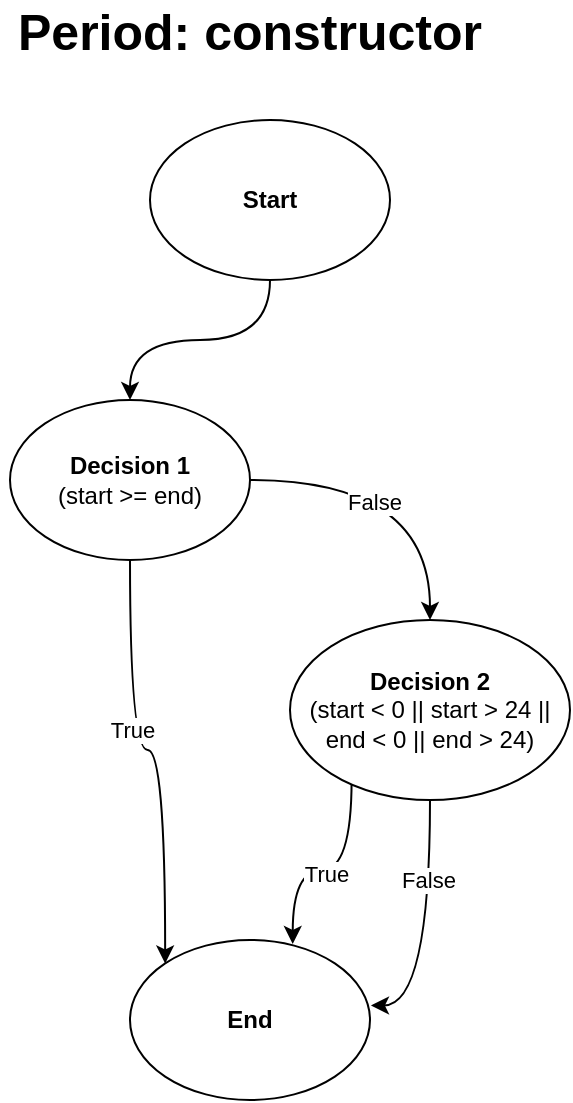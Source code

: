 <mxfile version="22.0.3" type="device" pages="4">
  <diagram name="Period: constructor" id="JqE4Yt3Uj_uFVst_-04f">
    <mxGraphModel dx="613" dy="731" grid="1" gridSize="10" guides="1" tooltips="1" connect="1" arrows="1" fold="1" page="1" pageScale="1" pageWidth="850" pageHeight="1100" math="0" shadow="0">
      <root>
        <mxCell id="0" />
        <mxCell id="1" parent="0" />
        <mxCell id="9vN9cJiVTRaPTbLdlTlj-5" style="edgeStyle=orthogonalEdgeStyle;rounded=0;orthogonalLoop=1;jettySize=auto;html=1;curved=1;" edge="1" parent="1" source="9vN9cJiVTRaPTbLdlTlj-1" target="9vN9cJiVTRaPTbLdlTlj-4">
          <mxGeometry relative="1" as="geometry" />
        </mxCell>
        <mxCell id="9vN9cJiVTRaPTbLdlTlj-1" value="Start" style="ellipse;whiteSpace=wrap;html=1;fontStyle=1" vertex="1" parent="1">
          <mxGeometry x="145" y="110" width="120" height="80" as="geometry" />
        </mxCell>
        <mxCell id="9vN9cJiVTRaPTbLdlTlj-2" value="End" style="ellipse;whiteSpace=wrap;html=1;fontStyle=1" vertex="1" parent="1">
          <mxGeometry x="135" y="520" width="120" height="80" as="geometry" />
        </mxCell>
        <mxCell id="9vN9cJiVTRaPTbLdlTlj-10" style="edgeStyle=orthogonalEdgeStyle;rounded=0;orthogonalLoop=1;jettySize=auto;html=1;curved=1;entryX=0.678;entryY=0.025;entryDx=0;entryDy=0;exitX=0.22;exitY=0.889;exitDx=0;exitDy=0;exitPerimeter=0;entryPerimeter=0;" edge="1" parent="1" source="9vN9cJiVTRaPTbLdlTlj-3" target="9vN9cJiVTRaPTbLdlTlj-2">
          <mxGeometry relative="1" as="geometry" />
        </mxCell>
        <mxCell id="9vN9cJiVTRaPTbLdlTlj-11" value="True" style="edgeLabel;html=1;align=center;verticalAlign=middle;resizable=0;points=[];" vertex="1" connectable="0" parent="9vN9cJiVTRaPTbLdlTlj-10">
          <mxGeometry x="0.049" y="2" relative="1" as="geometry">
            <mxPoint as="offset" />
          </mxGeometry>
        </mxCell>
        <mxCell id="9vN9cJiVTRaPTbLdlTlj-12" style="edgeStyle=orthogonalEdgeStyle;rounded=0;orthogonalLoop=1;jettySize=auto;html=1;curved=1;entryX=1.004;entryY=0.409;entryDx=0;entryDy=0;entryPerimeter=0;" edge="1" parent="1" source="9vN9cJiVTRaPTbLdlTlj-3" target="9vN9cJiVTRaPTbLdlTlj-2">
          <mxGeometry relative="1" as="geometry" />
        </mxCell>
        <mxCell id="9vN9cJiVTRaPTbLdlTlj-13" value="False" style="edgeLabel;html=1;align=center;verticalAlign=middle;resizable=0;points=[];" vertex="1" connectable="0" parent="9vN9cJiVTRaPTbLdlTlj-12">
          <mxGeometry x="-0.398" y="-1" relative="1" as="geometry">
            <mxPoint as="offset" />
          </mxGeometry>
        </mxCell>
        <mxCell id="9vN9cJiVTRaPTbLdlTlj-3" value="&lt;b&gt;Decision 2&lt;/b&gt;&lt;br&gt;(start &amp;lt; 0 || start &amp;gt; 24 || end &amp;lt; 0 || end &amp;gt; 24)" style="ellipse;whiteSpace=wrap;html=1;" vertex="1" parent="1">
          <mxGeometry x="215" y="360" width="140" height="90" as="geometry" />
        </mxCell>
        <mxCell id="9vN9cJiVTRaPTbLdlTlj-6" style="edgeStyle=orthogonalEdgeStyle;rounded=0;orthogonalLoop=1;jettySize=auto;html=1;curved=1;entryX=0;entryY=0;entryDx=0;entryDy=0;" edge="1" parent="1" source="9vN9cJiVTRaPTbLdlTlj-4" target="9vN9cJiVTRaPTbLdlTlj-2">
          <mxGeometry relative="1" as="geometry" />
        </mxCell>
        <mxCell id="9vN9cJiVTRaPTbLdlTlj-7" value="True" style="edgeLabel;html=1;align=center;verticalAlign=middle;resizable=0;points=[];" vertex="1" connectable="0" parent="9vN9cJiVTRaPTbLdlTlj-6">
          <mxGeometry x="-0.131" y="10" relative="1" as="geometry">
            <mxPoint as="offset" />
          </mxGeometry>
        </mxCell>
        <mxCell id="9vN9cJiVTRaPTbLdlTlj-8" style="edgeStyle=orthogonalEdgeStyle;rounded=0;orthogonalLoop=1;jettySize=auto;html=1;curved=1;" edge="1" parent="1" source="9vN9cJiVTRaPTbLdlTlj-4" target="9vN9cJiVTRaPTbLdlTlj-3">
          <mxGeometry relative="1" as="geometry" />
        </mxCell>
        <mxCell id="9vN9cJiVTRaPTbLdlTlj-9" value="False" style="edgeLabel;html=1;align=center;verticalAlign=middle;resizable=0;points=[];" vertex="1" connectable="0" parent="9vN9cJiVTRaPTbLdlTlj-8">
          <mxGeometry x="-0.225" y="-11" relative="1" as="geometry">
            <mxPoint as="offset" />
          </mxGeometry>
        </mxCell>
        <mxCell id="9vN9cJiVTRaPTbLdlTlj-4" value="&lt;b&gt;Decision 1&lt;/b&gt;&lt;br&gt;(start &amp;gt;= end)" style="ellipse;whiteSpace=wrap;html=1;" vertex="1" parent="1">
          <mxGeometry x="75" y="250" width="120" height="80" as="geometry" />
        </mxCell>
        <mxCell id="Q__zagMGsA6EbYFuw_X4-1" value="Period: constructor" style="text;html=1;strokeColor=none;fillColor=none;align=center;verticalAlign=middle;whiteSpace=wrap;rounded=0;fontSize=25;fontStyle=1" vertex="1" parent="1">
          <mxGeometry x="70" y="50" width="250" height="30" as="geometry" />
        </mxCell>
      </root>
    </mxGraphModel>
  </diagram>
  <diagram id="OIdcrSmrVcLNZQQPN3UA" name="Period: occurences">
    <mxGraphModel dx="521" dy="621" grid="1" gridSize="10" guides="1" tooltips="1" connect="1" arrows="1" fold="1" page="1" pageScale="1" pageWidth="850" pageHeight="1100" math="0" shadow="0">
      <root>
        <mxCell id="0" />
        <mxCell id="1" parent="0" />
        <mxCell id="tq1C0R_frqtJ42qWqYFl-1" value="Period: occurences" style="text;html=1;strokeColor=none;fillColor=none;align=center;verticalAlign=middle;whiteSpace=wrap;rounded=0;fontSize=25;fontStyle=1" vertex="1" parent="1">
          <mxGeometry x="70" y="50" width="250" height="30" as="geometry" />
        </mxCell>
        <mxCell id="OV5LdJF6z3Akjw_O5A7V-3" style="edgeStyle=orthogonalEdgeStyle;rounded=0;orthogonalLoop=1;jettySize=auto;html=1;curved=1;" edge="1" parent="1" source="P63AyYWqeyZi-zrVw_4Z-1" target="OV5LdJF6z3Akjw_O5A7V-1">
          <mxGeometry relative="1" as="geometry" />
        </mxCell>
        <mxCell id="P63AyYWqeyZi-zrVw_4Z-1" value="Start" style="ellipse;whiteSpace=wrap;html=1;fontStyle=1" vertex="1" parent="1">
          <mxGeometry x="145" y="110" width="120" height="80" as="geometry" />
        </mxCell>
        <mxCell id="P63AyYWqeyZi-zrVw_4Z-2" value="End" style="ellipse;whiteSpace=wrap;html=1;fontStyle=1" vertex="1" parent="1">
          <mxGeometry x="160" y="470" width="120" height="80" as="geometry" />
        </mxCell>
        <mxCell id="OV5LdJF6z3Akjw_O5A7V-4" style="edgeStyle=orthogonalEdgeStyle;rounded=0;orthogonalLoop=1;jettySize=auto;html=1;curved=1;entryX=0;entryY=0;entryDx=0;entryDy=0;" edge="1" parent="1" source="OV5LdJF6z3Akjw_O5A7V-1" target="P63AyYWqeyZi-zrVw_4Z-2">
          <mxGeometry relative="1" as="geometry" />
        </mxCell>
        <mxCell id="OV5LdJF6z3Akjw_O5A7V-5" value="False" style="edgeLabel;html=1;align=center;verticalAlign=middle;resizable=0;points=[];" vertex="1" connectable="0" parent="OV5LdJF6z3Akjw_O5A7V-4">
          <mxGeometry x="-0.28" y="8" relative="1" as="geometry">
            <mxPoint as="offset" />
          </mxGeometry>
        </mxCell>
        <mxCell id="OV5LdJF6z3Akjw_O5A7V-6" style="edgeStyle=orthogonalEdgeStyle;rounded=0;orthogonalLoop=1;jettySize=auto;html=1;curved=1;entryX=0.5;entryY=0;entryDx=0;entryDy=0;" edge="1" parent="1" source="OV5LdJF6z3Akjw_O5A7V-1" target="OV5LdJF6z3Akjw_O5A7V-2">
          <mxGeometry relative="1" as="geometry" />
        </mxCell>
        <mxCell id="OV5LdJF6z3Akjw_O5A7V-7" value="True" style="edgeLabel;html=1;align=center;verticalAlign=middle;resizable=0;points=[];" vertex="1" connectable="0" parent="OV5LdJF6z3Akjw_O5A7V-6">
          <mxGeometry x="-0.146" y="-5" relative="1" as="geometry">
            <mxPoint as="offset" />
          </mxGeometry>
        </mxCell>
        <mxCell id="OV5LdJF6z3Akjw_O5A7V-1" value="&lt;b&gt;Decision 1&lt;/b&gt;&lt;br&gt;(start &amp;gt;= end)" style="ellipse;whiteSpace=wrap;html=1;" vertex="1" parent="1">
          <mxGeometry x="70" y="240" width="120" height="80" as="geometry" />
        </mxCell>
        <mxCell id="OV5LdJF6z3Akjw_O5A7V-8" style="edgeStyle=orthogonalEdgeStyle;rounded=0;orthogonalLoop=1;jettySize=auto;html=1;curved=1;entryX=0.947;entryY=0.75;entryDx=0;entryDy=0;entryPerimeter=0;" edge="1" parent="1" source="OV5LdJF6z3Akjw_O5A7V-2" target="OV5LdJF6z3Akjw_O5A7V-1">
          <mxGeometry relative="1" as="geometry" />
        </mxCell>
        <mxCell id="OV5LdJF6z3Akjw_O5A7V-9" value="True" style="edgeLabel;html=1;align=center;verticalAlign=middle;resizable=0;points=[];" vertex="1" connectable="0" parent="OV5LdJF6z3Akjw_O5A7V-8">
          <mxGeometry x="-0.012" y="5" relative="1" as="geometry">
            <mxPoint as="offset" />
          </mxGeometry>
        </mxCell>
        <mxCell id="OV5LdJF6z3Akjw_O5A7V-10" style="edgeStyle=orthogonalEdgeStyle;rounded=0;orthogonalLoop=1;jettySize=auto;html=1;curved=1;entryX=0.687;entryY=0.98;entryDx=0;entryDy=0;entryPerimeter=0;exitX=0.287;exitY=1.01;exitDx=0;exitDy=0;exitPerimeter=0;" edge="1" parent="1" source="OV5LdJF6z3Akjw_O5A7V-2" target="OV5LdJF6z3Akjw_O5A7V-1">
          <mxGeometry relative="1" as="geometry" />
        </mxCell>
        <mxCell id="OV5LdJF6z3Akjw_O5A7V-11" value="False" style="edgeLabel;html=1;align=center;verticalAlign=middle;resizable=0;points=[];" vertex="1" connectable="0" parent="OV5LdJF6z3Akjw_O5A7V-10">
          <mxGeometry x="-0.009" y="-3" relative="1" as="geometry">
            <mxPoint as="offset" />
          </mxGeometry>
        </mxCell>
        <mxCell id="OV5LdJF6z3Akjw_O5A7V-2" value="&lt;b&gt;Decision 2&lt;/b&gt;&lt;br&gt;(hour &amp;gt;= startHour &amp;amp;&amp;amp; hour &amp;lt; endHour)" style="ellipse;whiteSpace=wrap;html=1;" vertex="1" parent="1">
          <mxGeometry x="250" y="310" width="120" height="80" as="geometry" />
        </mxCell>
      </root>
    </mxGraphModel>
  </diagram>
  <diagram id="OQZELRho-fl2d4gh-Xub" name="Rate: constructor">
    <mxGraphModel dx="2625" dy="1573" grid="1" gridSize="10" guides="1" tooltips="1" connect="1" arrows="1" fold="1" page="1" pageScale="1" pageWidth="850" pageHeight="1100" math="0" shadow="0">
      <root>
        <mxCell id="0" />
        <mxCell id="1" parent="0" />
        <mxCell id="1VLJzk10NSOusk_o35or-1" value="Rate: constructor" style="text;html=1;strokeColor=none;fillColor=none;align=center;verticalAlign=middle;whiteSpace=wrap;rounded=0;fontSize=25;fontStyle=1" vertex="1" parent="1">
          <mxGeometry x="70" y="50" width="250" height="30" as="geometry" />
        </mxCell>
        <mxCell id="ZeTgGeQSSzEG1QSBDHpS-7" style="edgeStyle=orthogonalEdgeStyle;rounded=0;orthogonalLoop=1;jettySize=auto;html=1;curved=1;" edge="1" parent="1" source="Q6TAytKmU47UmTYcHgOf-1" target="ZeTgGeQSSzEG1QSBDHpS-1">
          <mxGeometry relative="1" as="geometry" />
        </mxCell>
        <mxCell id="Q6TAytKmU47UmTYcHgOf-1" value="Start" style="ellipse;whiteSpace=wrap;html=1;fontStyle=1" vertex="1" parent="1">
          <mxGeometry x="145" y="100" width="120" height="80" as="geometry" />
        </mxCell>
        <mxCell id="Q6TAytKmU47UmTYcHgOf-2" value="End" style="ellipse;whiteSpace=wrap;html=1;fontStyle=1" vertex="1" parent="1">
          <mxGeometry x="135" y="950" width="120" height="80" as="geometry" />
        </mxCell>
        <mxCell id="ZeTgGeQSSzEG1QSBDHpS-8" style="edgeStyle=orthogonalEdgeStyle;rounded=0;orthogonalLoop=1;jettySize=auto;html=1;" edge="1" parent="1" source="ZeTgGeQSSzEG1QSBDHpS-1" target="ZeTgGeQSSzEG1QSBDHpS-2">
          <mxGeometry relative="1" as="geometry" />
        </mxCell>
        <mxCell id="VtqGXiDnVc68d_yJNUOe-2" value="False" style="edgeLabel;html=1;align=center;verticalAlign=middle;resizable=0;points=[];" vertex="1" connectable="0" parent="ZeTgGeQSSzEG1QSBDHpS-8">
          <mxGeometry x="-0.047" y="-2" relative="1" as="geometry">
            <mxPoint x="2" as="offset" />
          </mxGeometry>
        </mxCell>
        <mxCell id="VtqGXiDnVc68d_yJNUOe-3" style="edgeStyle=orthogonalEdgeStyle;rounded=0;orthogonalLoop=1;jettySize=auto;html=1;curved=1;" edge="1" parent="1" source="ZeTgGeQSSzEG1QSBDHpS-1" target="Q6TAytKmU47UmTYcHgOf-2">
          <mxGeometry relative="1" as="geometry">
            <mxPoint x="250.0" y="260.029" as="sourcePoint" />
            <mxPoint x="263.4" y="962.24" as="targetPoint" />
            <Array as="points">
              <mxPoint x="310" y="260" />
              <mxPoint x="310" y="962" />
            </Array>
          </mxGeometry>
        </mxCell>
        <mxCell id="VtqGXiDnVc68d_yJNUOe-4" value="True" style="edgeLabel;html=1;align=center;verticalAlign=middle;resizable=0;points=[];" vertex="1" connectable="0" parent="VtqGXiDnVc68d_yJNUOe-3">
          <mxGeometry x="-0.858" y="-12" relative="1" as="geometry">
            <mxPoint x="-35" as="offset" />
          </mxGeometry>
        </mxCell>
        <mxCell id="ZeTgGeQSSzEG1QSBDHpS-1" value="&lt;b&gt;Decision 1&lt;/b&gt;&lt;br&gt;(reducedPeriods == null || normalPeriods == null)" style="ellipse;whiteSpace=wrap;html=1;" vertex="1" parent="1">
          <mxGeometry x="90" y="220" width="140" height="80" as="geometry" />
        </mxCell>
        <mxCell id="ZeTgGeQSSzEG1QSBDHpS-9" style="edgeStyle=orthogonalEdgeStyle;rounded=0;orthogonalLoop=1;jettySize=auto;html=1;" edge="1" parent="1" source="ZeTgGeQSSzEG1QSBDHpS-2" target="ZeTgGeQSSzEG1QSBDHpS-3">
          <mxGeometry relative="1" as="geometry" />
        </mxCell>
        <mxCell id="VtqGXiDnVc68d_yJNUOe-1" value="False" style="edgeLabel;html=1;align=center;verticalAlign=middle;resizable=0;points=[];" vertex="1" connectable="0" parent="ZeTgGeQSSzEG1QSBDHpS-9">
          <mxGeometry x="-0.39" y="-1" relative="1" as="geometry">
            <mxPoint as="offset" />
          </mxGeometry>
        </mxCell>
        <mxCell id="ZeTgGeQSSzEG1QSBDHpS-2" value="&lt;b&gt;Decision 2&lt;/b&gt;&lt;br&gt;(normalRate == null || reducedRate == null)" style="ellipse;whiteSpace=wrap;html=1;" vertex="1" parent="1">
          <mxGeometry x="90" y="340" width="140" height="80" as="geometry" />
        </mxCell>
        <mxCell id="ZeTgGeQSSzEG1QSBDHpS-10" style="edgeStyle=orthogonalEdgeStyle;rounded=0;orthogonalLoop=1;jettySize=auto;html=1;" edge="1" parent="1" source="ZeTgGeQSSzEG1QSBDHpS-3" target="ZeTgGeQSSzEG1QSBDHpS-5">
          <mxGeometry relative="1" as="geometry" />
        </mxCell>
        <mxCell id="ZeTgGeQSSzEG1QSBDHpS-19" value="False" style="edgeLabel;html=1;align=center;verticalAlign=middle;resizable=0;points=[];" vertex="1" connectable="0" parent="ZeTgGeQSSzEG1QSBDHpS-10">
          <mxGeometry x="-0.219" y="-1" relative="1" as="geometry">
            <mxPoint as="offset" />
          </mxGeometry>
        </mxCell>
        <mxCell id="VtqGXiDnVc68d_yJNUOe-8" style="edgeStyle=orthogonalEdgeStyle;rounded=0;orthogonalLoop=1;jettySize=auto;html=1;curved=1;" edge="1" parent="1" source="ZeTgGeQSSzEG1QSBDHpS-3" target="Q6TAytKmU47UmTYcHgOf-2">
          <mxGeometry relative="1" as="geometry">
            <Array as="points">
              <mxPoint x="270" y="500" />
              <mxPoint x="270" y="990" />
            </Array>
          </mxGeometry>
        </mxCell>
        <mxCell id="VtqGXiDnVc68d_yJNUOe-9" value="True" style="edgeLabel;html=1;align=center;verticalAlign=middle;resizable=0;points=[];" vertex="1" connectable="0" parent="VtqGXiDnVc68d_yJNUOe-8">
          <mxGeometry x="-0.852" y="-6" relative="1" as="geometry">
            <mxPoint x="-21" y="4" as="offset" />
          </mxGeometry>
        </mxCell>
        <mxCell id="ZeTgGeQSSzEG1QSBDHpS-3" value="&lt;b&gt;Decision 3&lt;/b&gt;&lt;br&gt;(normalRate &amp;lt; 0 || reducedRate &amp;lt; 0)" style="ellipse;whiteSpace=wrap;html=1;" vertex="1" parent="1">
          <mxGeometry x="100" y="460" width="120" height="80" as="geometry" />
        </mxCell>
        <mxCell id="ZeTgGeQSSzEG1QSBDHpS-12" style="edgeStyle=orthogonalEdgeStyle;rounded=0;orthogonalLoop=1;jettySize=auto;html=1;curved=1;" edge="1" parent="1" source="ZeTgGeQSSzEG1QSBDHpS-4" target="ZeTgGeQSSzEG1QSBDHpS-6">
          <mxGeometry relative="1" as="geometry" />
        </mxCell>
        <mxCell id="ZeTgGeQSSzEG1QSBDHpS-17" value="False" style="edgeLabel;html=1;align=center;verticalAlign=middle;resizable=0;points=[];" vertex="1" connectable="0" parent="ZeTgGeQSSzEG1QSBDHpS-12">
          <mxGeometry x="-0.19" y="-2" relative="1" as="geometry">
            <mxPoint as="offset" />
          </mxGeometry>
        </mxCell>
        <mxCell id="VtqGXiDnVc68d_yJNUOe-12" style="edgeStyle=orthogonalEdgeStyle;rounded=0;orthogonalLoop=1;jettySize=auto;html=1;curved=1;" edge="1" parent="1" source="ZeTgGeQSSzEG1QSBDHpS-4" target="Q6TAytKmU47UmTYcHgOf-2">
          <mxGeometry relative="1" as="geometry">
            <Array as="points">
              <mxPoint x="240" y="740" />
            </Array>
          </mxGeometry>
        </mxCell>
        <mxCell id="VtqGXiDnVc68d_yJNUOe-13" value="True" style="edgeLabel;html=1;align=center;verticalAlign=middle;resizable=0;points=[];" vertex="1" connectable="0" parent="VtqGXiDnVc68d_yJNUOe-12">
          <mxGeometry x="-0.656" y="-8" relative="1" as="geometry">
            <mxPoint as="offset" />
          </mxGeometry>
        </mxCell>
        <mxCell id="ZeTgGeQSSzEG1QSBDHpS-4" value="&lt;b&gt;Decision 5&lt;/b&gt;&lt;br&gt;(!isValidPeriods(reducedPeriods) || !isValidPeriods(normalPeriods))" style="ellipse;whiteSpace=wrap;html=1;" vertex="1" parent="1">
          <mxGeometry x="30" y="700" width="190" height="80" as="geometry" />
        </mxCell>
        <mxCell id="ZeTgGeQSSzEG1QSBDHpS-11" style="edgeStyle=orthogonalEdgeStyle;rounded=0;orthogonalLoop=1;jettySize=auto;html=1;curved=1;" edge="1" parent="1" source="ZeTgGeQSSzEG1QSBDHpS-5" target="ZeTgGeQSSzEG1QSBDHpS-4">
          <mxGeometry relative="1" as="geometry" />
        </mxCell>
        <mxCell id="ZeTgGeQSSzEG1QSBDHpS-18" value="False" style="edgeLabel;html=1;align=center;verticalAlign=middle;resizable=0;points=[];" vertex="1" connectable="0" parent="ZeTgGeQSSzEG1QSBDHpS-11">
          <mxGeometry x="0.067" relative="1" as="geometry">
            <mxPoint y="-6" as="offset" />
          </mxGeometry>
        </mxCell>
        <mxCell id="VtqGXiDnVc68d_yJNUOe-10" style="edgeStyle=orthogonalEdgeStyle;rounded=0;orthogonalLoop=1;jettySize=auto;html=1;curved=1;" edge="1" parent="1" source="ZeTgGeQSSzEG1QSBDHpS-5" target="Q6TAytKmU47UmTYcHgOf-2">
          <mxGeometry relative="1" as="geometry">
            <Array as="points">
              <mxPoint x="260" y="620" />
              <mxPoint x="260" y="960" />
            </Array>
          </mxGeometry>
        </mxCell>
        <mxCell id="VtqGXiDnVc68d_yJNUOe-11" value="True" style="edgeLabel;html=1;align=center;verticalAlign=middle;resizable=0;points=[];" vertex="1" connectable="0" parent="VtqGXiDnVc68d_yJNUOe-10">
          <mxGeometry x="-0.922" y="-12" relative="1" as="geometry">
            <mxPoint as="offset" />
          </mxGeometry>
        </mxCell>
        <mxCell id="ZeTgGeQSSzEG1QSBDHpS-5" value="&lt;b&gt;Decision 4&lt;/b&gt;&lt;br&gt;(normalRate &amp;lt;= reducedRate)" style="ellipse;whiteSpace=wrap;html=1;" vertex="1" parent="1">
          <mxGeometry x="100" y="580" width="120" height="80" as="geometry" />
        </mxCell>
        <mxCell id="ZeTgGeQSSzEG1QSBDHpS-13" style="edgeStyle=orthogonalEdgeStyle;rounded=0;orthogonalLoop=1;jettySize=auto;html=1;curved=1;exitX=0.753;exitY=0.938;exitDx=0;exitDy=0;exitPerimeter=0;" edge="1" parent="1" source="ZeTgGeQSSzEG1QSBDHpS-6" target="Q6TAytKmU47UmTYcHgOf-2">
          <mxGeometry relative="1" as="geometry">
            <Array as="points">
              <mxPoint x="195" y="895" />
            </Array>
          </mxGeometry>
        </mxCell>
        <mxCell id="ZeTgGeQSSzEG1QSBDHpS-16" value="False" style="edgeLabel;html=1;align=center;verticalAlign=middle;resizable=0;points=[];" vertex="1" connectable="0" parent="ZeTgGeQSSzEG1QSBDHpS-13">
          <mxGeometry x="-0.635" y="1" relative="1" as="geometry">
            <mxPoint x="-1" y="9" as="offset" />
          </mxGeometry>
        </mxCell>
        <mxCell id="ZeTgGeQSSzEG1QSBDHpS-14" style="edgeStyle=orthogonalEdgeStyle;rounded=0;orthogonalLoop=1;jettySize=auto;html=1;curved=1;exitX=0.266;exitY=0.984;exitDx=0;exitDy=0;exitPerimeter=0;" edge="1" parent="1" source="ZeTgGeQSSzEG1QSBDHpS-6" target="Q6TAytKmU47UmTYcHgOf-2">
          <mxGeometry relative="1" as="geometry" />
        </mxCell>
        <mxCell id="ZeTgGeQSSzEG1QSBDHpS-15" value="True" style="edgeLabel;html=1;align=center;verticalAlign=middle;resizable=0;points=[];" vertex="1" connectable="0" parent="ZeTgGeQSSzEG1QSBDHpS-14">
          <mxGeometry x="-0.814" y="1" relative="1" as="geometry">
            <mxPoint as="offset" />
          </mxGeometry>
        </mxCell>
        <mxCell id="ZeTgGeQSSzEG1QSBDHpS-6" value="&lt;b&gt;Decision 6&lt;/b&gt;&lt;br&gt;(!isValidPeriods(reducedPeriods, normalPeriods))" style="ellipse;whiteSpace=wrap;html=1;" vertex="1" parent="1">
          <mxGeometry x="30" y="820" width="190" height="80" as="geometry" />
        </mxCell>
        <mxCell id="VtqGXiDnVc68d_yJNUOe-5" style="edgeStyle=orthogonalEdgeStyle;rounded=0;orthogonalLoop=1;jettySize=auto;html=1;curved=1;" edge="1" parent="1" source="ZeTgGeQSSzEG1QSBDHpS-2" target="Q6TAytKmU47UmTYcHgOf-2">
          <mxGeometry relative="1" as="geometry">
            <Array as="points">
              <mxPoint x="290" y="380" />
              <mxPoint x="290" y="990" />
            </Array>
          </mxGeometry>
        </mxCell>
        <mxCell id="VtqGXiDnVc68d_yJNUOe-6" value="True" style="edgeLabel;html=1;align=center;verticalAlign=middle;resizable=0;points=[];" vertex="1" connectable="0" parent="VtqGXiDnVc68d_yJNUOe-5">
          <mxGeometry x="-0.952" y="-9" relative="1" as="geometry">
            <mxPoint as="offset" />
          </mxGeometry>
        </mxCell>
      </root>
    </mxGraphModel>
  </diagram>
  <diagram id="vciBbHmDKu4aezfuaMB3" name="Rate: calculate">
    <mxGraphModel dx="1050" dy="629" grid="1" gridSize="10" guides="1" tooltips="1" connect="1" arrows="1" fold="1" page="1" pageScale="1" pageWidth="850" pageHeight="1100" math="0" shadow="0">
      <root>
        <mxCell id="0" />
        <mxCell id="1" parent="0" />
        <mxCell id="HIJrjHQ-ApihrCSRtd_l-1" value="Rate: calculate" style="text;html=1;strokeColor=none;fillColor=none;align=center;verticalAlign=middle;whiteSpace=wrap;rounded=0;fontSize=25;fontStyle=1" vertex="1" parent="1">
          <mxGeometry x="70" y="50" width="250" height="30" as="geometry" />
        </mxCell>
        <mxCell id="qqSHmA1CwcrZSDMHHLe3-2" style="edgeStyle=orthogonalEdgeStyle;rounded=0;orthogonalLoop=1;jettySize=auto;html=1;" edge="1" parent="1" source="RGxtqpe0GPxr2MexKg9--1" target="qqSHmA1CwcrZSDMHHLe3-1">
          <mxGeometry relative="1" as="geometry" />
        </mxCell>
        <mxCell id="RGxtqpe0GPxr2MexKg9--1" value="Start" style="ellipse;whiteSpace=wrap;html=1;fontStyle=1" vertex="1" parent="1">
          <mxGeometry x="135" y="100" width="120" height="80" as="geometry" />
        </mxCell>
        <mxCell id="RGxtqpe0GPxr2MexKg9--2" value="End" style="ellipse;whiteSpace=wrap;html=1;fontStyle=1" vertex="1" parent="1">
          <mxGeometry x="135" y="460" width="120" height="80" as="geometry" />
        </mxCell>
        <mxCell id="qqSHmA1CwcrZSDMHHLe3-3" style="edgeStyle=orthogonalEdgeStyle;rounded=0;orthogonalLoop=1;jettySize=auto;html=1;curved=1;exitX=0;exitY=1;exitDx=0;exitDy=0;entryX=0.264;entryY=0.064;entryDx=0;entryDy=0;entryPerimeter=0;" edge="1" parent="1" source="qqSHmA1CwcrZSDMHHLe3-1" target="RGxtqpe0GPxr2MexKg9--2">
          <mxGeometry relative="1" as="geometry" />
        </mxCell>
        <mxCell id="qqSHmA1CwcrZSDMHHLe3-4" value="True" style="edgeLabel;html=1;align=center;verticalAlign=middle;resizable=0;points=[];" vertex="1" connectable="0" parent="qqSHmA1CwcrZSDMHHLe3-3">
          <mxGeometry x="-0.641" relative="1" as="geometry">
            <mxPoint as="offset" />
          </mxGeometry>
        </mxCell>
        <mxCell id="qqSHmA1CwcrZSDMHHLe3-5" style="edgeStyle=orthogonalEdgeStyle;rounded=0;orthogonalLoop=1;jettySize=auto;html=1;curved=1;exitX=0.799;exitY=0.897;exitDx=0;exitDy=0;exitPerimeter=0;entryX=0.718;entryY=0.058;entryDx=0;entryDy=0;entryPerimeter=0;" edge="1" parent="1" source="qqSHmA1CwcrZSDMHHLe3-1" target="RGxtqpe0GPxr2MexKg9--2">
          <mxGeometry relative="1" as="geometry" />
        </mxCell>
        <mxCell id="qqSHmA1CwcrZSDMHHLe3-6" value="False" style="edgeLabel;html=1;align=center;verticalAlign=middle;resizable=0;points=[];" vertex="1" connectable="0" parent="qqSHmA1CwcrZSDMHHLe3-5">
          <mxGeometry x="-0.832" y="-1" relative="1" as="geometry">
            <mxPoint y="5" as="offset" />
          </mxGeometry>
        </mxCell>
        <mxCell id="qqSHmA1CwcrZSDMHHLe3-1" value="&lt;b&gt;Decision 1&lt;/b&gt;&lt;br&gt;(kind == VISITOR)" style="ellipse;whiteSpace=wrap;html=1;" vertex="1" parent="1">
          <mxGeometry x="135" y="250" width="120" height="80" as="geometry" />
        </mxCell>
      </root>
    </mxGraphModel>
  </diagram>
</mxfile>
